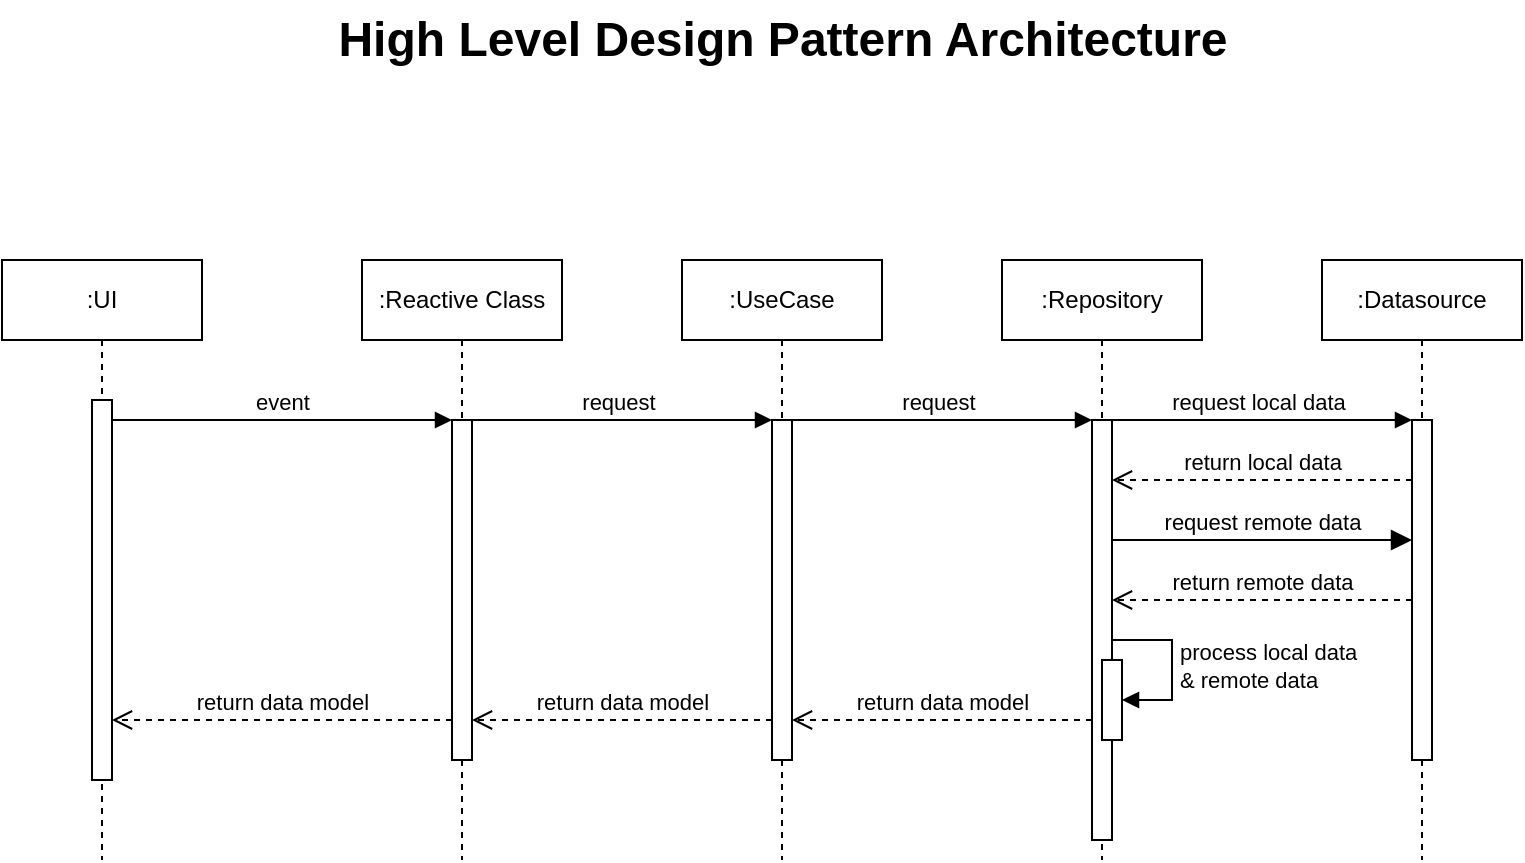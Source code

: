 <mxfile version="24.6.0" type="github">
  <diagram name="Page-1" id="2YBvvXClWsGukQMizWep">
    <mxGraphModel dx="1027" dy="589" grid="1" gridSize="10" guides="1" tooltips="1" connect="1" arrows="1" fold="1" page="1" pageScale="1" pageWidth="850" pageHeight="1100" math="0" shadow="0">
      <root>
        <mxCell id="0" />
        <mxCell id="1" parent="0" />
        <mxCell id="aM9ryv3xv72pqoxQDRHE-1" value=":UI" style="shape=umlLifeline;perimeter=lifelinePerimeter;whiteSpace=wrap;html=1;container=0;dropTarget=0;collapsible=0;recursiveResize=0;outlineConnect=0;portConstraint=eastwest;newEdgeStyle={&quot;edgeStyle&quot;:&quot;elbowEdgeStyle&quot;,&quot;elbow&quot;:&quot;vertical&quot;,&quot;curved&quot;:0,&quot;rounded&quot;:0};" parent="1" vertex="1">
          <mxGeometry x="210" y="220" width="100" height="300" as="geometry" />
        </mxCell>
        <mxCell id="aM9ryv3xv72pqoxQDRHE-2" value="" style="html=1;points=[];perimeter=orthogonalPerimeter;outlineConnect=0;targetShapes=umlLifeline;portConstraint=eastwest;newEdgeStyle={&quot;edgeStyle&quot;:&quot;elbowEdgeStyle&quot;,&quot;elbow&quot;:&quot;vertical&quot;,&quot;curved&quot;:0,&quot;rounded&quot;:0};" parent="aM9ryv3xv72pqoxQDRHE-1" vertex="1">
          <mxGeometry x="45" y="70" width="10" height="190" as="geometry" />
        </mxCell>
        <mxCell id="aM9ryv3xv72pqoxQDRHE-5" value=":Reactive Class" style="shape=umlLifeline;perimeter=lifelinePerimeter;whiteSpace=wrap;html=1;container=0;dropTarget=0;collapsible=0;recursiveResize=0;outlineConnect=0;portConstraint=eastwest;newEdgeStyle={&quot;edgeStyle&quot;:&quot;elbowEdgeStyle&quot;,&quot;elbow&quot;:&quot;vertical&quot;,&quot;curved&quot;:0,&quot;rounded&quot;:0};" parent="1" vertex="1">
          <mxGeometry x="390" y="220" width="100" height="300" as="geometry" />
        </mxCell>
        <mxCell id="aM9ryv3xv72pqoxQDRHE-6" value="" style="html=1;points=[];perimeter=orthogonalPerimeter;outlineConnect=0;targetShapes=umlLifeline;portConstraint=eastwest;newEdgeStyle={&quot;edgeStyle&quot;:&quot;elbowEdgeStyle&quot;,&quot;elbow&quot;:&quot;vertical&quot;,&quot;curved&quot;:0,&quot;rounded&quot;:0};" parent="aM9ryv3xv72pqoxQDRHE-5" vertex="1">
          <mxGeometry x="45" y="80" width="10" height="170" as="geometry" />
        </mxCell>
        <mxCell id="aM9ryv3xv72pqoxQDRHE-7" value="event" style="html=1;verticalAlign=bottom;endArrow=block;edgeStyle=elbowEdgeStyle;elbow=vertical;curved=0;rounded=0;endFill=1;" parent="1" source="aM9ryv3xv72pqoxQDRHE-2" target="aM9ryv3xv72pqoxQDRHE-6" edge="1">
          <mxGeometry relative="1" as="geometry">
            <mxPoint x="365" y="310" as="sourcePoint" />
            <Array as="points">
              <mxPoint x="350" y="300" />
            </Array>
          </mxGeometry>
        </mxCell>
        <mxCell id="8wNjr40v_0VzVFgqWnhP-1" value=":UseCase" style="shape=umlLifeline;perimeter=lifelinePerimeter;whiteSpace=wrap;html=1;container=0;dropTarget=0;collapsible=0;recursiveResize=0;outlineConnect=0;portConstraint=eastwest;newEdgeStyle={&quot;edgeStyle&quot;:&quot;elbowEdgeStyle&quot;,&quot;elbow&quot;:&quot;vertical&quot;,&quot;curved&quot;:0,&quot;rounded&quot;:0};" vertex="1" parent="1">
          <mxGeometry x="550" y="220" width="100" height="300" as="geometry" />
        </mxCell>
        <mxCell id="8wNjr40v_0VzVFgqWnhP-2" value="" style="html=1;points=[];perimeter=orthogonalPerimeter;outlineConnect=0;targetShapes=umlLifeline;portConstraint=eastwest;newEdgeStyle={&quot;edgeStyle&quot;:&quot;elbowEdgeStyle&quot;,&quot;elbow&quot;:&quot;vertical&quot;,&quot;curved&quot;:0,&quot;rounded&quot;:0};" vertex="1" parent="8wNjr40v_0VzVFgqWnhP-1">
          <mxGeometry x="45" y="80" width="10" height="170" as="geometry" />
        </mxCell>
        <mxCell id="8wNjr40v_0VzVFgqWnhP-3" value=":Repository" style="shape=umlLifeline;perimeter=lifelinePerimeter;whiteSpace=wrap;html=1;container=0;dropTarget=0;collapsible=0;recursiveResize=0;outlineConnect=0;portConstraint=eastwest;newEdgeStyle={&quot;edgeStyle&quot;:&quot;elbowEdgeStyle&quot;,&quot;elbow&quot;:&quot;vertical&quot;,&quot;curved&quot;:0,&quot;rounded&quot;:0};" vertex="1" parent="1">
          <mxGeometry x="710" y="220" width="100" height="300" as="geometry" />
        </mxCell>
        <mxCell id="8wNjr40v_0VzVFgqWnhP-4" value="" style="html=1;points=[];perimeter=orthogonalPerimeter;outlineConnect=0;targetShapes=umlLifeline;portConstraint=eastwest;newEdgeStyle={&quot;edgeStyle&quot;:&quot;elbowEdgeStyle&quot;,&quot;elbow&quot;:&quot;vertical&quot;,&quot;curved&quot;:0,&quot;rounded&quot;:0};" vertex="1" parent="8wNjr40v_0VzVFgqWnhP-3">
          <mxGeometry x="45" y="80" width="10" height="210" as="geometry" />
        </mxCell>
        <mxCell id="8wNjr40v_0VzVFgqWnhP-14" value="" style="html=1;points=[[0,0,0,0,5],[0,1,0,0,-5],[1,0,0,0,5],[1,1,0,0,-5]];perimeter=orthogonalPerimeter;outlineConnect=0;targetShapes=umlLifeline;portConstraint=eastwest;newEdgeStyle={&quot;curved&quot;:0,&quot;rounded&quot;:0};" vertex="1" parent="8wNjr40v_0VzVFgqWnhP-3">
          <mxGeometry x="50" y="200" width="10" height="40" as="geometry" />
        </mxCell>
        <mxCell id="8wNjr40v_0VzVFgqWnhP-15" value="process local data&amp;nbsp;&lt;div&gt;&amp;amp; remote data&lt;/div&gt;" style="html=1;align=left;spacingLeft=2;endArrow=block;rounded=0;edgeStyle=orthogonalEdgeStyle;curved=0;rounded=0;" edge="1" target="8wNjr40v_0VzVFgqWnhP-14" parent="8wNjr40v_0VzVFgqWnhP-3">
          <mxGeometry relative="1" as="geometry">
            <mxPoint x="55" y="190" as="sourcePoint" />
            <Array as="points">
              <mxPoint x="85" y="220" />
            </Array>
          </mxGeometry>
        </mxCell>
        <mxCell id="8wNjr40v_0VzVFgqWnhP-5" value=":Datasource" style="shape=umlLifeline;perimeter=lifelinePerimeter;whiteSpace=wrap;html=1;container=0;dropTarget=0;collapsible=0;recursiveResize=0;outlineConnect=0;portConstraint=eastwest;newEdgeStyle={&quot;edgeStyle&quot;:&quot;elbowEdgeStyle&quot;,&quot;elbow&quot;:&quot;vertical&quot;,&quot;curved&quot;:0,&quot;rounded&quot;:0};" vertex="1" parent="1">
          <mxGeometry x="870" y="220" width="100" height="300" as="geometry" />
        </mxCell>
        <mxCell id="8wNjr40v_0VzVFgqWnhP-6" value="" style="html=1;points=[];perimeter=orthogonalPerimeter;outlineConnect=0;targetShapes=umlLifeline;portConstraint=eastwest;newEdgeStyle={&quot;edgeStyle&quot;:&quot;elbowEdgeStyle&quot;,&quot;elbow&quot;:&quot;vertical&quot;,&quot;curved&quot;:0,&quot;rounded&quot;:0};" vertex="1" parent="8wNjr40v_0VzVFgqWnhP-5">
          <mxGeometry x="45" y="80" width="10" height="170" as="geometry" />
        </mxCell>
        <mxCell id="8wNjr40v_0VzVFgqWnhP-7" value="request" style="html=1;verticalAlign=bottom;endArrow=block;edgeStyle=elbowEdgeStyle;elbow=vertical;curved=0;rounded=0;" edge="1" parent="1" target="8wNjr40v_0VzVFgqWnhP-2">
          <mxGeometry x="-0.003" relative="1" as="geometry">
            <mxPoint x="440" y="300" as="sourcePoint" />
            <Array as="points">
              <mxPoint x="525" y="300" />
            </Array>
            <mxPoint x="600" y="300" as="targetPoint" />
            <mxPoint as="offset" />
          </mxGeometry>
        </mxCell>
        <mxCell id="8wNjr40v_0VzVFgqWnhP-8" value="request" style="html=1;verticalAlign=bottom;endArrow=block;edgeStyle=elbowEdgeStyle;elbow=vertical;curved=0;rounded=0;" edge="1" parent="1">
          <mxGeometry relative="1" as="geometry">
            <mxPoint x="600" y="300" as="sourcePoint" />
            <Array as="points">
              <mxPoint x="685" y="300" />
            </Array>
            <mxPoint x="755" y="300" as="targetPoint" />
          </mxGeometry>
        </mxCell>
        <mxCell id="8wNjr40v_0VzVFgqWnhP-9" value="request local data" style="html=1;verticalAlign=bottom;endArrow=block;edgeStyle=elbowEdgeStyle;elbow=vertical;curved=0;rounded=0;" edge="1" parent="1">
          <mxGeometry relative="1" as="geometry">
            <mxPoint x="760" y="300" as="sourcePoint" />
            <Array as="points">
              <mxPoint x="845" y="300" />
            </Array>
            <mxPoint x="915" y="300" as="targetPoint" />
          </mxGeometry>
        </mxCell>
        <mxCell id="8wNjr40v_0VzVFgqWnhP-11" value="return local data" style="html=1;verticalAlign=bottom;endArrow=open;dashed=1;endSize=8;edgeStyle=elbowEdgeStyle;elbow=vertical;curved=0;rounded=0;" edge="1" parent="1">
          <mxGeometry relative="1" as="geometry">
            <mxPoint x="765" y="330" as="targetPoint" />
            <Array as="points">
              <mxPoint x="865" y="330" />
            </Array>
            <mxPoint x="915" y="330" as="sourcePoint" />
          </mxGeometry>
        </mxCell>
        <mxCell id="8wNjr40v_0VzVFgqWnhP-12" value="request remote data" style="html=1;verticalAlign=bottom;endArrow=block;endSize=8;edgeStyle=elbowEdgeStyle;elbow=vertical;curved=0;rounded=0;endFill=1;" edge="1" parent="1">
          <mxGeometry x="0.003" relative="1" as="geometry">
            <mxPoint x="915" y="360" as="targetPoint" />
            <Array as="points">
              <mxPoint x="850" y="360" />
            </Array>
            <mxPoint x="765" y="360" as="sourcePoint" />
            <mxPoint as="offset" />
          </mxGeometry>
        </mxCell>
        <mxCell id="8wNjr40v_0VzVFgqWnhP-13" value="return remote data" style="html=1;verticalAlign=bottom;endArrow=open;dashed=1;endSize=8;edgeStyle=elbowEdgeStyle;elbow=vertical;curved=0;rounded=0;" edge="1" parent="1" source="8wNjr40v_0VzVFgqWnhP-6" target="8wNjr40v_0VzVFgqWnhP-4">
          <mxGeometry relative="1" as="geometry">
            <mxPoint x="760" y="390" as="targetPoint" />
            <Array as="points">
              <mxPoint x="860" y="390" />
            </Array>
            <mxPoint x="910" y="390" as="sourcePoint" />
          </mxGeometry>
        </mxCell>
        <mxCell id="8wNjr40v_0VzVFgqWnhP-16" value="return data model" style="html=1;verticalAlign=bottom;endArrow=open;dashed=1;endSize=8;edgeStyle=elbowEdgeStyle;elbow=vertical;curved=0;rounded=0;" edge="1" parent="1" source="8wNjr40v_0VzVFgqWnhP-4" target="8wNjr40v_0VzVFgqWnhP-2">
          <mxGeometry relative="1" as="geometry">
            <mxPoint x="580" y="450" as="targetPoint" />
            <Array as="points">
              <mxPoint x="675" y="450" />
            </Array>
            <mxPoint x="750" y="450" as="sourcePoint" />
          </mxGeometry>
        </mxCell>
        <mxCell id="8wNjr40v_0VzVFgqWnhP-17" value="return data model" style="html=1;verticalAlign=bottom;endArrow=open;dashed=1;endSize=8;edgeStyle=elbowEdgeStyle;elbow=vertical;curved=0;rounded=0;" edge="1" parent="1" source="8wNjr40v_0VzVFgqWnhP-2" target="aM9ryv3xv72pqoxQDRHE-6">
          <mxGeometry relative="1" as="geometry">
            <mxPoint x="440" y="450" as="targetPoint" />
            <Array as="points">
              <mxPoint x="510" y="450" />
            </Array>
            <mxPoint x="590" y="450" as="sourcePoint" />
          </mxGeometry>
        </mxCell>
        <mxCell id="8wNjr40v_0VzVFgqWnhP-19" value="return data model" style="html=1;verticalAlign=bottom;endArrow=open;dashed=1;endSize=8;edgeStyle=elbowEdgeStyle;elbow=vertical;curved=0;rounded=0;" edge="1" parent="1" source="aM9ryv3xv72pqoxQDRHE-6" target="aM9ryv3xv72pqoxQDRHE-2">
          <mxGeometry relative="1" as="geometry">
            <mxPoint x="275" y="450" as="targetPoint" />
            <Array as="points">
              <mxPoint x="340" y="450" />
            </Array>
            <mxPoint x="425" y="450" as="sourcePoint" />
          </mxGeometry>
        </mxCell>
        <mxCell id="8wNjr40v_0VzVFgqWnhP-20" value="High Level Design Pattern Architecture" style="text;strokeColor=none;fillColor=none;html=1;fontSize=24;fontStyle=1;verticalAlign=middle;align=center;" vertex="1" parent="1">
          <mxGeometry x="550" y="90" width="100" height="40" as="geometry" />
        </mxCell>
      </root>
    </mxGraphModel>
  </diagram>
</mxfile>
